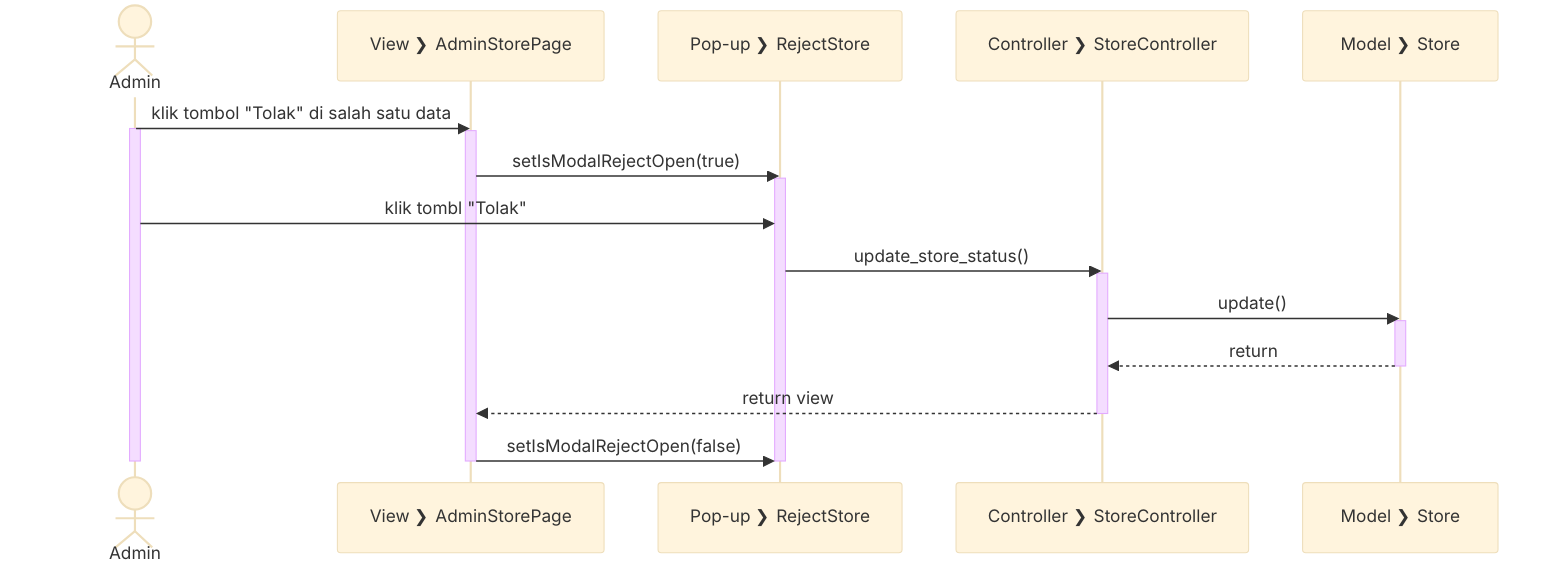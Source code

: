 %%{init: {'theme': 'base', 'themeVariables': { 'fontSize': '13px', 'fontFamily': 'Inter'}}}%%
sequenceDiagram
  actor Admin
  participant V_ASP as View #10095; AdminStorePage
  participant P_RS as Pop-up #10095; RejectStore
  participant C_S as Controller #10095; StoreController
  participant M_S as Model #10095; Store

  Admin->>V_ASP: klik tombol "Tolak" di salah satu data
  
  activate Admin

  activate V_ASP

  V_ASP->>P_RS: setIsModalRejectOpen(true)

  activate P_RS

  Admin->>P_RS: klik tombl "Tolak"
  P_RS->>C_S: update_store_status()

  activate C_S

  C_S->>M_S: update()
  
  activate M_S
  
  M_S-->>C_S: return

  deactivate M_S

  C_S-->>V_ASP: return view

  deactivate C_S
  
  V_ASP->>P_RS: setIsModalRejectOpen(false)

  deactivate P_RS
  deactivate V_ASP
  
  deactivate Admin